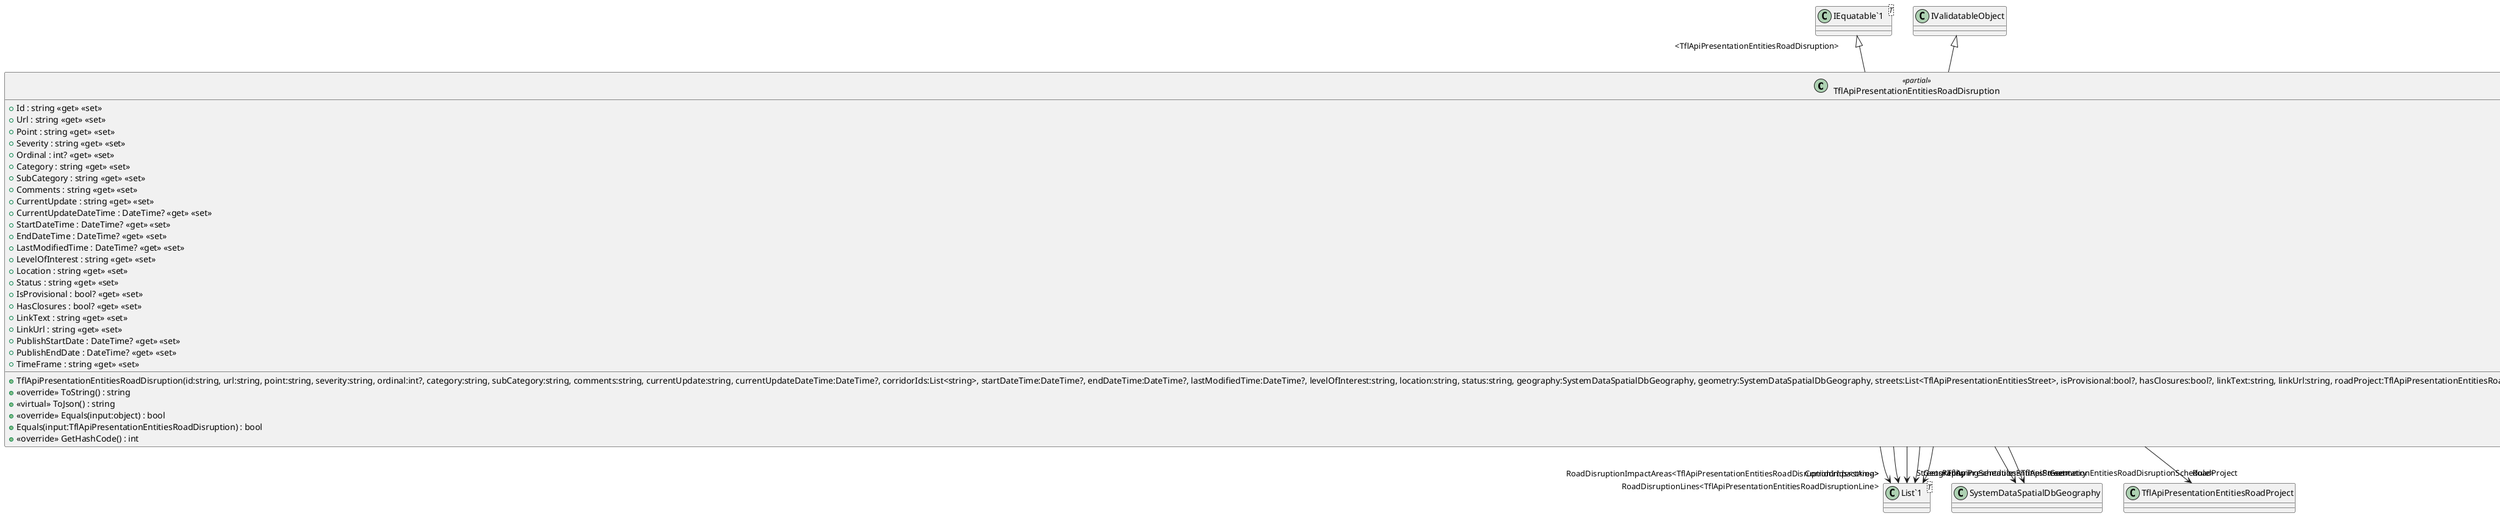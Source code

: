 @startuml
class TflApiPresentationEntitiesRoadDisruption <<partial>> {
    + TflApiPresentationEntitiesRoadDisruption(id:string, url:string, point:string, severity:string, ordinal:int?, category:string, subCategory:string, comments:string, currentUpdate:string, currentUpdateDateTime:DateTime?, corridorIds:List<string>, startDateTime:DateTime?, endDateTime:DateTime?, lastModifiedTime:DateTime?, levelOfInterest:string, location:string, status:string, geography:SystemDataSpatialDbGeography, geometry:SystemDataSpatialDbGeography, streets:List<TflApiPresentationEntitiesStreet>, isProvisional:bool?, hasClosures:bool?, linkText:string, linkUrl:string, roadProject:TflApiPresentationEntitiesRoadProject, publishStartDate:DateTime?, publishEndDate:DateTime?, timeFrame:string, roadDisruptionLines:List<TflApiPresentationEntitiesRoadDisruptionLine>, roadDisruptionImpactAreas:List<TflApiPresentationEntitiesRoadDisruptionImpactArea>, recurringSchedules:List<TflApiPresentationEntitiesRoadDisruptionSchedule>)
    + Id : string <<get>> <<set>>
    + Url : string <<get>> <<set>>
    + Point : string <<get>> <<set>>
    + Severity : string <<get>> <<set>>
    + Ordinal : int? <<get>> <<set>>
    + Category : string <<get>> <<set>>
    + SubCategory : string <<get>> <<set>>
    + Comments : string <<get>> <<set>>
    + CurrentUpdate : string <<get>> <<set>>
    + CurrentUpdateDateTime : DateTime? <<get>> <<set>>
    + StartDateTime : DateTime? <<get>> <<set>>
    + EndDateTime : DateTime? <<get>> <<set>>
    + LastModifiedTime : DateTime? <<get>> <<set>>
    + LevelOfInterest : string <<get>> <<set>>
    + Location : string <<get>> <<set>>
    + Status : string <<get>> <<set>>
    + IsProvisional : bool? <<get>> <<set>>
    + HasClosures : bool? <<get>> <<set>>
    + LinkText : string <<get>> <<set>>
    + LinkUrl : string <<get>> <<set>>
    + PublishStartDate : DateTime? <<get>> <<set>>
    + PublishEndDate : DateTime? <<get>> <<set>>
    + TimeFrame : string <<get>> <<set>>
    + <<override>> ToString() : string
    + <<virtual>> ToJson() : string
    + <<override>> Equals(input:object) : bool
    + Equals(input:TflApiPresentationEntitiesRoadDisruption) : bool
    + <<override>> GetHashCode() : int
}
class "IEquatable`1"<T> {
}
class "List`1"<T> {
}
"IEquatable`1" "<TflApiPresentationEntitiesRoadDisruption>" <|-- TflApiPresentationEntitiesRoadDisruption
IValidatableObject <|-- TflApiPresentationEntitiesRoadDisruption
TflApiPresentationEntitiesRoadDisruption --> "CorridorIds<string>" "List`1"
TflApiPresentationEntitiesRoadDisruption --> "Geography" SystemDataSpatialDbGeography
TflApiPresentationEntitiesRoadDisruption --> "Geometry" SystemDataSpatialDbGeography
TflApiPresentationEntitiesRoadDisruption --> "Streets<TflApiPresentationEntitiesStreet>" "List`1"
TflApiPresentationEntitiesRoadDisruption --> "RoadProject" TflApiPresentationEntitiesRoadProject
TflApiPresentationEntitiesRoadDisruption --> "RoadDisruptionLines<TflApiPresentationEntitiesRoadDisruptionLine>" "List`1"
TflApiPresentationEntitiesRoadDisruption --> "RoadDisruptionImpactAreas<TflApiPresentationEntitiesRoadDisruptionImpactArea>" "List`1"
TflApiPresentationEntitiesRoadDisruption --> "RecurringSchedules<TflApiPresentationEntitiesRoadDisruptionSchedule>" "List`1"
@enduml
